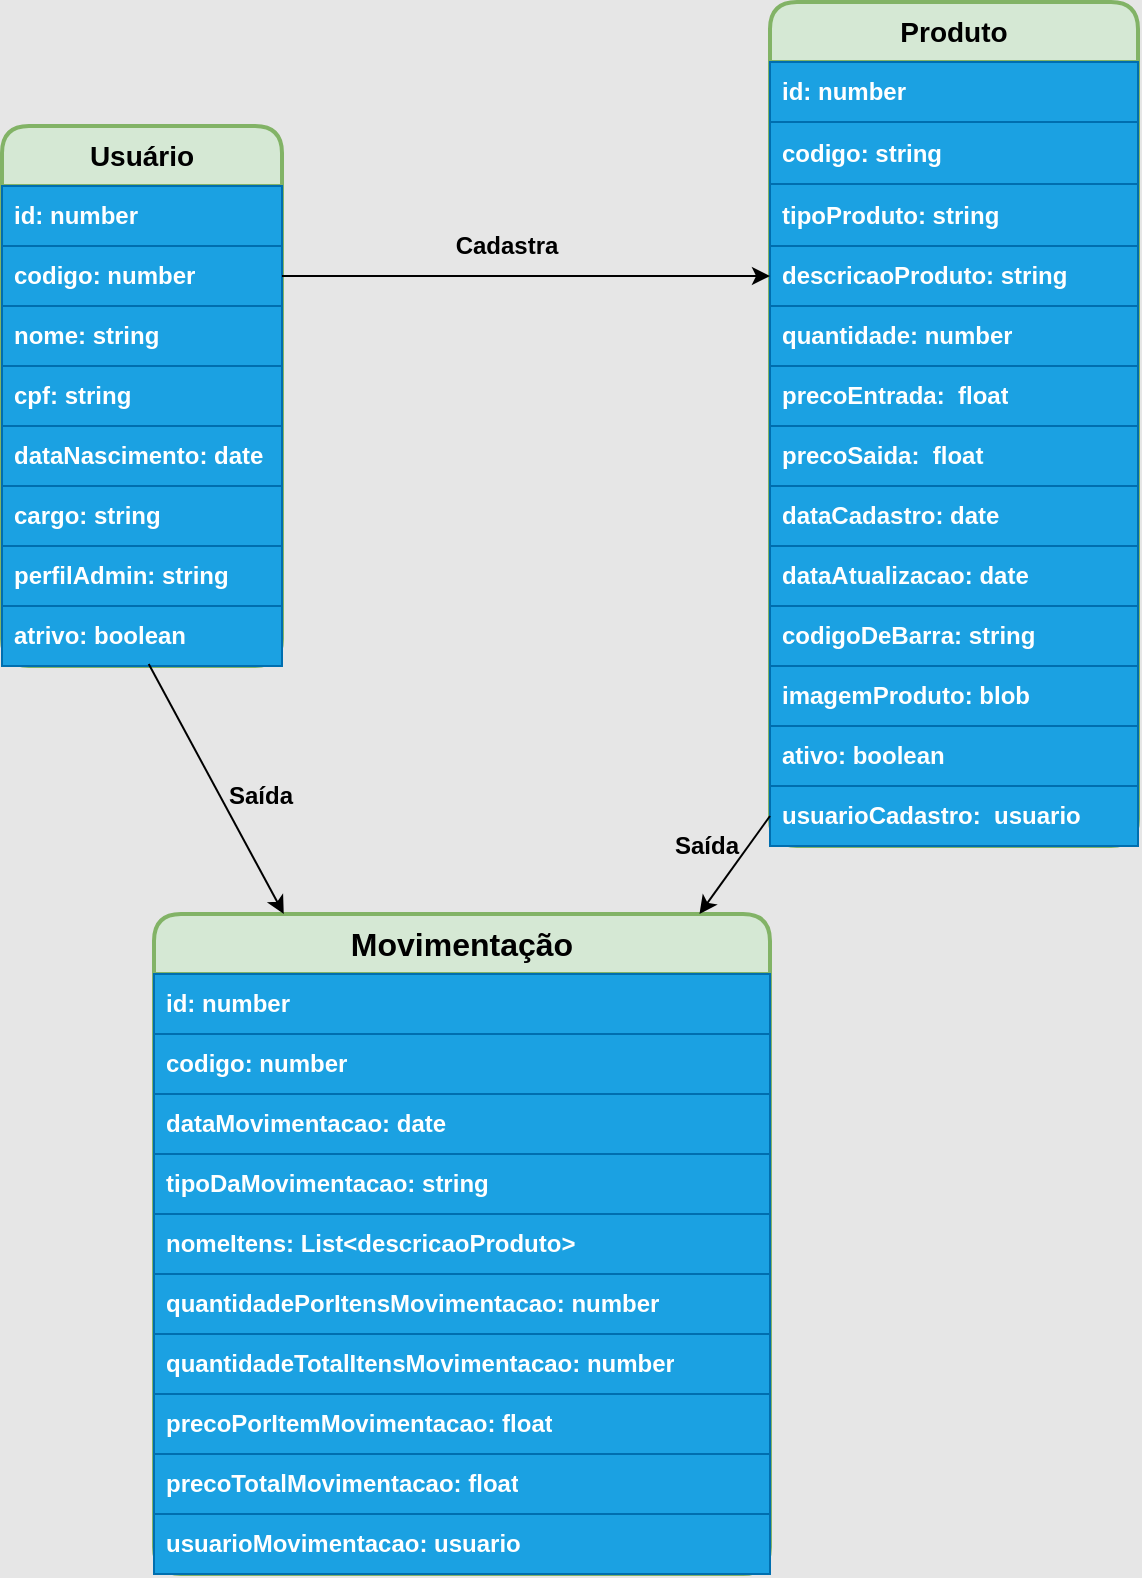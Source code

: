 <mxfile version="20.5.3" type="device"><diagram id="Ta-uzBRpkS2CppMPQby2" name="Página-1"><mxGraphModel dx="1185" dy="628" grid="0" gridSize="10" guides="1" tooltips="1" connect="1" arrows="1" fold="1" page="1" pageScale="1" pageWidth="827" pageHeight="1169" background="#E6E6E6" math="0" shadow="0"><root><mxCell id="0"/><mxCell id="1" parent="0"/><mxCell id="3hef1TlI81aFJO4Fd9YW-3" value="Produto" style="swimlane;fontStyle=1;childLayout=stackLayout;horizontal=1;startSize=30;horizontalStack=0;resizeParent=1;resizeParentMax=0;resizeLast=0;collapsible=1;marginBottom=0;whiteSpace=wrap;html=1;fillColor=#d5e8d4;strokeColor=#82b366;labelBackgroundColor=none;rounded=1;fontSize=14;strokeWidth=2;" vertex="1" parent="1"><mxGeometry x="505" y="14" width="184" height="422" as="geometry"/></mxCell><mxCell id="3hef1TlI81aFJO4Fd9YW-4" value="id: number" style="text;strokeColor=#006EAF;fillColor=#1ba1e2;align=left;verticalAlign=middle;spacingLeft=4;spacingRight=4;overflow=hidden;points=[[0,0.5],[1,0.5]];portConstraint=eastwest;rotatable=0;whiteSpace=wrap;html=1;fontColor=#FFFFFF;fontStyle=1;labelBackgroundColor=none;labelBorderColor=none;rounded=0;" vertex="1" parent="3hef1TlI81aFJO4Fd9YW-3"><mxGeometry y="30" width="184" height="30" as="geometry"/></mxCell><mxCell id="3hef1TlI81aFJO4Fd9YW-6" value="codigo: string&lt;br&gt;" style="text;strokeColor=#006EAF;fillColor=#1ba1e2;align=left;verticalAlign=middle;spacingLeft=4;spacingRight=4;overflow=hidden;points=[[0,0.5],[1,0.5]];portConstraint=eastwest;rotatable=0;whiteSpace=wrap;html=1;fontColor=#FFFFFF;fontStyle=1;labelBackgroundColor=none;labelBorderColor=none;rounded=0;" vertex="1" parent="3hef1TlI81aFJO4Fd9YW-3"><mxGeometry y="60" width="184" height="31" as="geometry"/></mxCell><mxCell id="3hef1TlI81aFJO4Fd9YW-58" value="tipoProduto: string" style="text;strokeColor=#006EAF;fillColor=#1ba1e2;align=left;verticalAlign=middle;spacingLeft=4;spacingRight=4;overflow=hidden;points=[[0,0.5],[1,0.5]];portConstraint=eastwest;rotatable=0;whiteSpace=wrap;html=1;fontColor=#FFFFFF;fontStyle=1;labelBackgroundColor=none;labelBorderColor=none;rounded=0;" vertex="1" parent="3hef1TlI81aFJO4Fd9YW-3"><mxGeometry y="91" width="184" height="31" as="geometry"/></mxCell><mxCell id="3hef1TlI81aFJO4Fd9YW-5" value="descricaoProduto: string" style="text;strokeColor=#006EAF;fillColor=#1ba1e2;align=left;verticalAlign=middle;spacingLeft=4;spacingRight=4;overflow=hidden;points=[[0,0.5],[1,0.5]];portConstraint=eastwest;rotatable=0;whiteSpace=wrap;html=1;fontColor=#FFFFFF;fontStyle=1;labelBackgroundColor=none;labelBorderColor=none;rounded=0;" vertex="1" parent="3hef1TlI81aFJO4Fd9YW-3"><mxGeometry y="122" width="184" height="30" as="geometry"/></mxCell><mxCell id="3hef1TlI81aFJO4Fd9YW-7" value="quantidade: number" style="text;strokeColor=#006EAF;fillColor=#1ba1e2;align=left;verticalAlign=middle;spacingLeft=4;spacingRight=4;overflow=hidden;points=[[0,0.5],[1,0.5]];portConstraint=eastwest;rotatable=0;whiteSpace=wrap;html=1;fontColor=#FFFFFF;fontStyle=1;labelBackgroundColor=none;labelBorderColor=none;rounded=0;" vertex="1" parent="3hef1TlI81aFJO4Fd9YW-3"><mxGeometry y="152" width="184" height="30" as="geometry"/></mxCell><mxCell id="3hef1TlI81aFJO4Fd9YW-19" value="precoEntrada:&amp;nbsp; float" style="text;strokeColor=#006EAF;fillColor=#1ba1e2;align=left;verticalAlign=middle;spacingLeft=4;spacingRight=4;overflow=hidden;points=[[0,0.5],[1,0.5]];portConstraint=eastwest;rotatable=0;whiteSpace=wrap;html=1;fontColor=#FFFFFF;fontStyle=1;labelBackgroundColor=none;labelBorderColor=none;rounded=0;" vertex="1" parent="3hef1TlI81aFJO4Fd9YW-3"><mxGeometry y="182" width="184" height="30" as="geometry"/></mxCell><mxCell id="3hef1TlI81aFJO4Fd9YW-18" value="precoSaida:&amp;nbsp; float" style="text;strokeColor=#006EAF;fillColor=#1ba1e2;align=left;verticalAlign=middle;spacingLeft=4;spacingRight=4;overflow=hidden;points=[[0,0.5],[1,0.5]];portConstraint=eastwest;rotatable=0;whiteSpace=wrap;html=1;fontColor=#FFFFFF;fontStyle=1;labelBackgroundColor=none;labelBorderColor=none;rounded=0;" vertex="1" parent="3hef1TlI81aFJO4Fd9YW-3"><mxGeometry y="212" width="184" height="30" as="geometry"/></mxCell><mxCell id="3hef1TlI81aFJO4Fd9YW-8" value="dataCadastro: date" style="text;strokeColor=#006EAF;fillColor=#1ba1e2;align=left;verticalAlign=middle;spacingLeft=4;spacingRight=4;overflow=hidden;points=[[0,0.5],[1,0.5]];portConstraint=eastwest;rotatable=0;whiteSpace=wrap;html=1;fontColor=#FFFFFF;fontStyle=1;labelBackgroundColor=none;labelBorderColor=none;rounded=0;" vertex="1" parent="3hef1TlI81aFJO4Fd9YW-3"><mxGeometry y="242" width="184" height="30" as="geometry"/></mxCell><mxCell id="3hef1TlI81aFJO4Fd9YW-9" value="dataAtualizacao: date&lt;span style=&quot;white-space: pre;&quot;&gt;&#9;&lt;/span&gt;" style="text;strokeColor=#006EAF;fillColor=#1ba1e2;align=left;verticalAlign=middle;spacingLeft=4;spacingRight=4;overflow=hidden;points=[[0,0.5],[1,0.5]];portConstraint=eastwest;rotatable=0;whiteSpace=wrap;html=1;fontColor=#FFFFFF;fontStyle=1;labelBackgroundColor=none;labelBorderColor=none;rounded=0;" vertex="1" parent="3hef1TlI81aFJO4Fd9YW-3"><mxGeometry y="272" width="184" height="30" as="geometry"/></mxCell><mxCell id="3hef1TlI81aFJO4Fd9YW-10" value="codigoDeBarra: string" style="text;strokeColor=#006EAF;fillColor=#1ba1e2;align=left;verticalAlign=middle;spacingLeft=4;spacingRight=4;overflow=hidden;points=[[0,0.5],[1,0.5]];portConstraint=eastwest;rotatable=0;whiteSpace=wrap;html=1;fontColor=#FFFFFF;fontStyle=1;labelBackgroundColor=none;labelBorderColor=none;rounded=0;" vertex="1" parent="3hef1TlI81aFJO4Fd9YW-3"><mxGeometry y="302" width="184" height="30" as="geometry"/></mxCell><mxCell id="3hef1TlI81aFJO4Fd9YW-11" value="imagemProduto: blob" style="text;strokeColor=#006EAF;fillColor=#1ba1e2;align=left;verticalAlign=middle;spacingLeft=4;spacingRight=4;overflow=hidden;points=[[0,0.5],[1,0.5]];portConstraint=eastwest;rotatable=0;whiteSpace=wrap;html=1;fontColor=#FFFFFF;fontStyle=1;labelBackgroundColor=none;labelBorderColor=none;rounded=0;" vertex="1" parent="3hef1TlI81aFJO4Fd9YW-3"><mxGeometry y="332" width="184" height="30" as="geometry"/></mxCell><mxCell id="3hef1TlI81aFJO4Fd9YW-12" value="ativo: boolean" style="text;strokeColor=#006EAF;fillColor=#1ba1e2;align=left;verticalAlign=middle;spacingLeft=4;spacingRight=4;overflow=hidden;points=[[0,0.5],[1,0.5]];portConstraint=eastwest;rotatable=0;whiteSpace=wrap;html=1;fontColor=#FFFFFF;fontStyle=1;labelBackgroundColor=none;labelBorderColor=none;rounded=0;" vertex="1" parent="3hef1TlI81aFJO4Fd9YW-3"><mxGeometry y="362" width="184" height="30" as="geometry"/></mxCell><mxCell id="3hef1TlI81aFJO4Fd9YW-13" value="usuarioCadastro:&amp;nbsp; usuario" style="text;strokeColor=#006EAF;fillColor=#1ba1e2;align=left;verticalAlign=middle;spacingLeft=4;spacingRight=4;overflow=hidden;points=[[0,0.5],[1,0.5]];portConstraint=eastwest;rotatable=0;whiteSpace=wrap;html=1;fontColor=#FFFFFF;fontStyle=1;labelBackgroundColor=none;labelBorderColor=none;rounded=0;" vertex="1" parent="3hef1TlI81aFJO4Fd9YW-3"><mxGeometry y="392" width="184" height="30" as="geometry"/></mxCell><mxCell id="3hef1TlI81aFJO4Fd9YW-14" value="Usuário" style="swimlane;fontStyle=1;childLayout=stackLayout;horizontal=1;startSize=30;horizontalStack=0;resizeParent=1;resizeParentMax=0;resizeLast=0;collapsible=1;marginBottom=0;whiteSpace=wrap;html=1;fillColor=#d5e8d4;strokeColor=#82b366;rounded=1;fontSize=14;strokeWidth=2;" vertex="1" parent="1"><mxGeometry x="121" y="76" width="140" height="270" as="geometry"/></mxCell><mxCell id="3hef1TlI81aFJO4Fd9YW-15" value="id: number" style="text;strokeColor=#006EAF;fillColor=#1ba1e2;align=left;verticalAlign=middle;spacingLeft=4;spacingRight=4;overflow=hidden;points=[[0,0.5],[1,0.5]];portConstraint=eastwest;rotatable=0;whiteSpace=wrap;html=1;fontColor=#ffffff;fontStyle=1;rounded=0;" vertex="1" parent="3hef1TlI81aFJO4Fd9YW-14"><mxGeometry y="30" width="140" height="30" as="geometry"/></mxCell><mxCell id="3hef1TlI81aFJO4Fd9YW-16" value="codigo: number" style="text;strokeColor=#006EAF;fillColor=#1ba1e2;align=left;verticalAlign=middle;spacingLeft=4;spacingRight=4;overflow=hidden;points=[[0,0.5],[1,0.5]];portConstraint=eastwest;rotatable=0;whiteSpace=wrap;html=1;fontColor=#ffffff;fontStyle=1;rounded=0;" vertex="1" parent="3hef1TlI81aFJO4Fd9YW-14"><mxGeometry y="60" width="140" height="30" as="geometry"/></mxCell><mxCell id="3hef1TlI81aFJO4Fd9YW-17" value="nome: string" style="text;strokeColor=#006EAF;fillColor=#1ba1e2;align=left;verticalAlign=middle;spacingLeft=4;spacingRight=4;overflow=hidden;points=[[0,0.5],[1,0.5]];portConstraint=eastwest;rotatable=0;whiteSpace=wrap;html=1;fontColor=#ffffff;fontStyle=1;rounded=0;" vertex="1" parent="3hef1TlI81aFJO4Fd9YW-14"><mxGeometry y="90" width="140" height="30" as="geometry"/></mxCell><mxCell id="3hef1TlI81aFJO4Fd9YW-20" value="cpf: string" style="text;strokeColor=#006EAF;fillColor=#1ba1e2;align=left;verticalAlign=middle;spacingLeft=4;spacingRight=4;overflow=hidden;points=[[0,0.5],[1,0.5]];portConstraint=eastwest;rotatable=0;whiteSpace=wrap;html=1;fontColor=#ffffff;fontStyle=1;rounded=0;" vertex="1" parent="3hef1TlI81aFJO4Fd9YW-14"><mxGeometry y="120" width="140" height="30" as="geometry"/></mxCell><mxCell id="3hef1TlI81aFJO4Fd9YW-22" value="dataNascimento: date" style="text;strokeColor=#006EAF;fillColor=#1ba1e2;align=left;verticalAlign=middle;spacingLeft=4;spacingRight=4;overflow=hidden;points=[[0,0.5],[1,0.5]];portConstraint=eastwest;rotatable=0;whiteSpace=wrap;html=1;fontColor=#ffffff;fontStyle=1;rounded=0;" vertex="1" parent="3hef1TlI81aFJO4Fd9YW-14"><mxGeometry y="150" width="140" height="30" as="geometry"/></mxCell><mxCell id="3hef1TlI81aFJO4Fd9YW-23" value="cargo: string" style="text;strokeColor=#006EAF;fillColor=#1ba1e2;align=left;verticalAlign=middle;spacingLeft=4;spacingRight=4;overflow=hidden;points=[[0,0.5],[1,0.5]];portConstraint=eastwest;rotatable=0;whiteSpace=wrap;html=1;fontColor=#ffffff;fontStyle=1;rounded=0;" vertex="1" parent="3hef1TlI81aFJO4Fd9YW-14"><mxGeometry y="180" width="140" height="30" as="geometry"/></mxCell><mxCell id="3hef1TlI81aFJO4Fd9YW-24" value="perfilAdmin: string" style="text;strokeColor=#006EAF;fillColor=#1ba1e2;align=left;verticalAlign=middle;spacingLeft=4;spacingRight=4;overflow=hidden;points=[[0,0.5],[1,0.5]];portConstraint=eastwest;rotatable=0;whiteSpace=wrap;html=1;fontColor=#ffffff;fontStyle=1;rounded=0;" vertex="1" parent="3hef1TlI81aFJO4Fd9YW-14"><mxGeometry y="210" width="140" height="30" as="geometry"/></mxCell><mxCell id="3hef1TlI81aFJO4Fd9YW-46" value="atrivo: boolean" style="text;strokeColor=#006EAF;fillColor=#1ba1e2;align=left;verticalAlign=middle;spacingLeft=4;spacingRight=4;overflow=hidden;points=[[0,0.5],[1,0.5]];portConstraint=eastwest;rotatable=0;whiteSpace=wrap;html=1;fontColor=#ffffff;fontStyle=1;rounded=0;" vertex="1" parent="3hef1TlI81aFJO4Fd9YW-14"><mxGeometry y="240" width="140" height="30" as="geometry"/></mxCell><mxCell id="3hef1TlI81aFJO4Fd9YW-26" style="edgeStyle=none;rounded=0;orthogonalLoop=1;jettySize=auto;html=1;exitX=1;exitY=0.5;exitDx=0;exitDy=0;entryX=0;entryY=0.5;entryDx=0;entryDy=0;fontStyle=1;" edge="1" parent="1" source="3hef1TlI81aFJO4Fd9YW-16" target="3hef1TlI81aFJO4Fd9YW-5"><mxGeometry relative="1" as="geometry"/></mxCell><mxCell id="3hef1TlI81aFJO4Fd9YW-27" value="Cadastra" style="edgeLabel;html=1;align=center;verticalAlign=middle;resizable=0;points=[];fontStyle=1;fontSize=12;rounded=0;labelBackgroundColor=none;" vertex="1" connectable="0" parent="3hef1TlI81aFJO4Fd9YW-26"><mxGeometry x="-0.209" y="1" relative="1" as="geometry"><mxPoint x="15" y="-14" as="offset"/></mxGeometry></mxCell><mxCell id="3hef1TlI81aFJO4Fd9YW-35" value="Movimentação" style="swimlane;fontStyle=1;childLayout=stackLayout;horizontal=1;startSize=30;horizontalStack=0;resizeParent=1;resizeParentMax=0;resizeLast=0;collapsible=1;marginBottom=0;whiteSpace=wrap;html=1;fillColor=#d5e8d4;strokeColor=#82b366;rounded=1;shadow=0;glass=0;swimlaneLine=1;fontSize=16;strokeWidth=2;" vertex="1" parent="1"><mxGeometry x="197" y="470" width="308" height="330" as="geometry"/></mxCell><mxCell id="3hef1TlI81aFJO4Fd9YW-36" value="id: number" style="text;strokeColor=#006EAF;fillColor=#1ba1e2;align=left;verticalAlign=middle;spacingLeft=4;spacingRight=4;overflow=hidden;points=[[0,0.5],[1,0.5]];portConstraint=eastwest;rotatable=0;whiteSpace=wrap;html=1;fontColor=#FFFFFF;fontStyle=1;rounded=0;" vertex="1" parent="3hef1TlI81aFJO4Fd9YW-35"><mxGeometry y="30" width="308" height="30" as="geometry"/></mxCell><mxCell id="3hef1TlI81aFJO4Fd9YW-37" value="codigo: number" style="text;strokeColor=#006EAF;fillColor=#1ba1e2;align=left;verticalAlign=middle;spacingLeft=4;spacingRight=4;overflow=hidden;points=[[0,0.5],[1,0.5]];portConstraint=eastwest;rotatable=0;whiteSpace=wrap;html=1;fontColor=#FFFFFF;fontStyle=1;rounded=0;" vertex="1" parent="3hef1TlI81aFJO4Fd9YW-35"><mxGeometry y="60" width="308" height="30" as="geometry"/></mxCell><mxCell id="3hef1TlI81aFJO4Fd9YW-38" value="dataMovimentacao: date" style="text;strokeColor=#006EAF;fillColor=#1ba1e2;align=left;verticalAlign=middle;spacingLeft=4;spacingRight=4;overflow=hidden;points=[[0,0.5],[1,0.5]];portConstraint=eastwest;rotatable=0;whiteSpace=wrap;html=1;fontColor=#FFFFFF;fontStyle=1;rounded=0;" vertex="1" parent="3hef1TlI81aFJO4Fd9YW-35"><mxGeometry y="90" width="308" height="30" as="geometry"/></mxCell><mxCell id="3hef1TlI81aFJO4Fd9YW-57" value="tipoDaMovimentacao: string" style="text;strokeColor=#006EAF;fillColor=#1ba1e2;align=left;verticalAlign=middle;spacingLeft=4;spacingRight=4;overflow=hidden;points=[[0,0.5],[1,0.5]];portConstraint=eastwest;rotatable=0;whiteSpace=wrap;html=1;fontColor=#FFFFFF;fontStyle=1;rounded=0;" vertex="1" parent="3hef1TlI81aFJO4Fd9YW-35"><mxGeometry y="120" width="308" height="30" as="geometry"/></mxCell><mxCell id="3hef1TlI81aFJO4Fd9YW-49" value="nomeItens: List&amp;lt;descricaoProduto&amp;gt;" style="text;strokeColor=#006EAF;fillColor=#1ba1e2;align=left;verticalAlign=middle;spacingLeft=4;spacingRight=4;overflow=hidden;points=[[0,0.5],[1,0.5]];portConstraint=eastwest;rotatable=0;whiteSpace=wrap;html=1;fontColor=#FFFFFF;fontStyle=1;rounded=0;" vertex="1" parent="3hef1TlI81aFJO4Fd9YW-35"><mxGeometry y="150" width="308" height="30" as="geometry"/></mxCell><mxCell id="3hef1TlI81aFJO4Fd9YW-53" value="quantidadePorItensMovimentacao: number" style="text;strokeColor=#006EAF;fillColor=#1ba1e2;align=left;verticalAlign=middle;spacingLeft=4;spacingRight=4;overflow=hidden;points=[[0,0.5],[1,0.5]];portConstraint=eastwest;rotatable=0;whiteSpace=wrap;html=1;fontColor=#FFFFFF;fontStyle=1;rounded=0;" vertex="1" parent="3hef1TlI81aFJO4Fd9YW-35"><mxGeometry y="180" width="308" height="30" as="geometry"/></mxCell><mxCell id="3hef1TlI81aFJO4Fd9YW-52" value="quantidadeTotalItensMovimentacao: number" style="text;strokeColor=#006EAF;fillColor=#1ba1e2;align=left;verticalAlign=middle;spacingLeft=4;spacingRight=4;overflow=hidden;points=[[0,0.5],[1,0.5]];portConstraint=eastwest;rotatable=0;whiteSpace=wrap;html=1;fontColor=#FFFFFF;fontStyle=1;rounded=0;" vertex="1" parent="3hef1TlI81aFJO4Fd9YW-35"><mxGeometry y="210" width="308" height="30" as="geometry"/></mxCell><mxCell id="3hef1TlI81aFJO4Fd9YW-55" value="precoPorItemMovimentacao: float" style="text;strokeColor=#006EAF;fillColor=#1ba1e2;align=left;verticalAlign=middle;spacingLeft=4;spacingRight=4;overflow=hidden;points=[[0,0.5],[1,0.5]];portConstraint=eastwest;rotatable=0;whiteSpace=wrap;html=1;fontColor=#FFFFFF;fontStyle=1;rounded=0;" vertex="1" parent="3hef1TlI81aFJO4Fd9YW-35"><mxGeometry y="240" width="308" height="30" as="geometry"/></mxCell><mxCell id="3hef1TlI81aFJO4Fd9YW-56" value="precoTotalMovimentacao: float" style="text;strokeColor=#006EAF;fillColor=#1ba1e2;align=left;verticalAlign=middle;spacingLeft=4;spacingRight=4;overflow=hidden;points=[[0,0.5],[1,0.5]];portConstraint=eastwest;rotatable=0;whiteSpace=wrap;html=1;fontColor=#FFFFFF;fontStyle=1;rounded=0;" vertex="1" parent="3hef1TlI81aFJO4Fd9YW-35"><mxGeometry y="270" width="308" height="30" as="geometry"/></mxCell><mxCell id="3hef1TlI81aFJO4Fd9YW-54" value="usuarioMovimentacao: usuario" style="text;strokeColor=#006EAF;fillColor=#1ba1e2;align=left;verticalAlign=middle;spacingLeft=4;spacingRight=4;overflow=hidden;points=[[0,0.5],[1,0.5]];portConstraint=eastwest;rotatable=0;whiteSpace=wrap;html=1;fontColor=#FFFFFF;fontStyle=1;rounded=0;" vertex="1" parent="3hef1TlI81aFJO4Fd9YW-35"><mxGeometry y="300" width="308" height="30" as="geometry"/></mxCell><mxCell id="3hef1TlI81aFJO4Fd9YW-40" style="edgeStyle=none;rounded=0;orthogonalLoop=1;jettySize=auto;html=1;exitX=0;exitY=0.5;exitDx=0;exitDy=0;" edge="1" parent="1" source="3hef1TlI81aFJO4Fd9YW-13" target="3hef1TlI81aFJO4Fd9YW-35"><mxGeometry relative="1" as="geometry"/></mxCell><mxCell id="3hef1TlI81aFJO4Fd9YW-45" value="Saída" style="edgeLabel;html=1;align=center;verticalAlign=middle;resizable=0;points=[];fontStyle=1;labelBackgroundColor=none;fontSize=12;rounded=0;" vertex="1" connectable="0" parent="3hef1TlI81aFJO4Fd9YW-40"><mxGeometry x="-0.218" y="2" relative="1" as="geometry"><mxPoint x="-20" y="-5" as="offset"/></mxGeometry></mxCell><mxCell id="3hef1TlI81aFJO4Fd9YW-47" style="edgeStyle=none;rounded=0;orthogonalLoop=1;jettySize=auto;html=1;exitX=0.524;exitY=0.967;exitDx=0;exitDy=0;exitPerimeter=0;" edge="1" parent="1" source="3hef1TlI81aFJO4Fd9YW-46" target="3hef1TlI81aFJO4Fd9YW-35"><mxGeometry relative="1" as="geometry"/></mxCell><mxCell id="3hef1TlI81aFJO4Fd9YW-48" value="Saída" style="edgeLabel;html=1;align=center;verticalAlign=middle;resizable=0;points=[];fontStyle=1;fontSize=12;rounded=0;labelBackgroundColor=none;" vertex="1" connectable="0" parent="3hef1TlI81aFJO4Fd9YW-47"><mxGeometry x="-0.116" y="-1" relative="1" as="geometry"><mxPoint x="26" y="10" as="offset"/></mxGeometry></mxCell></root></mxGraphModel></diagram></mxfile>